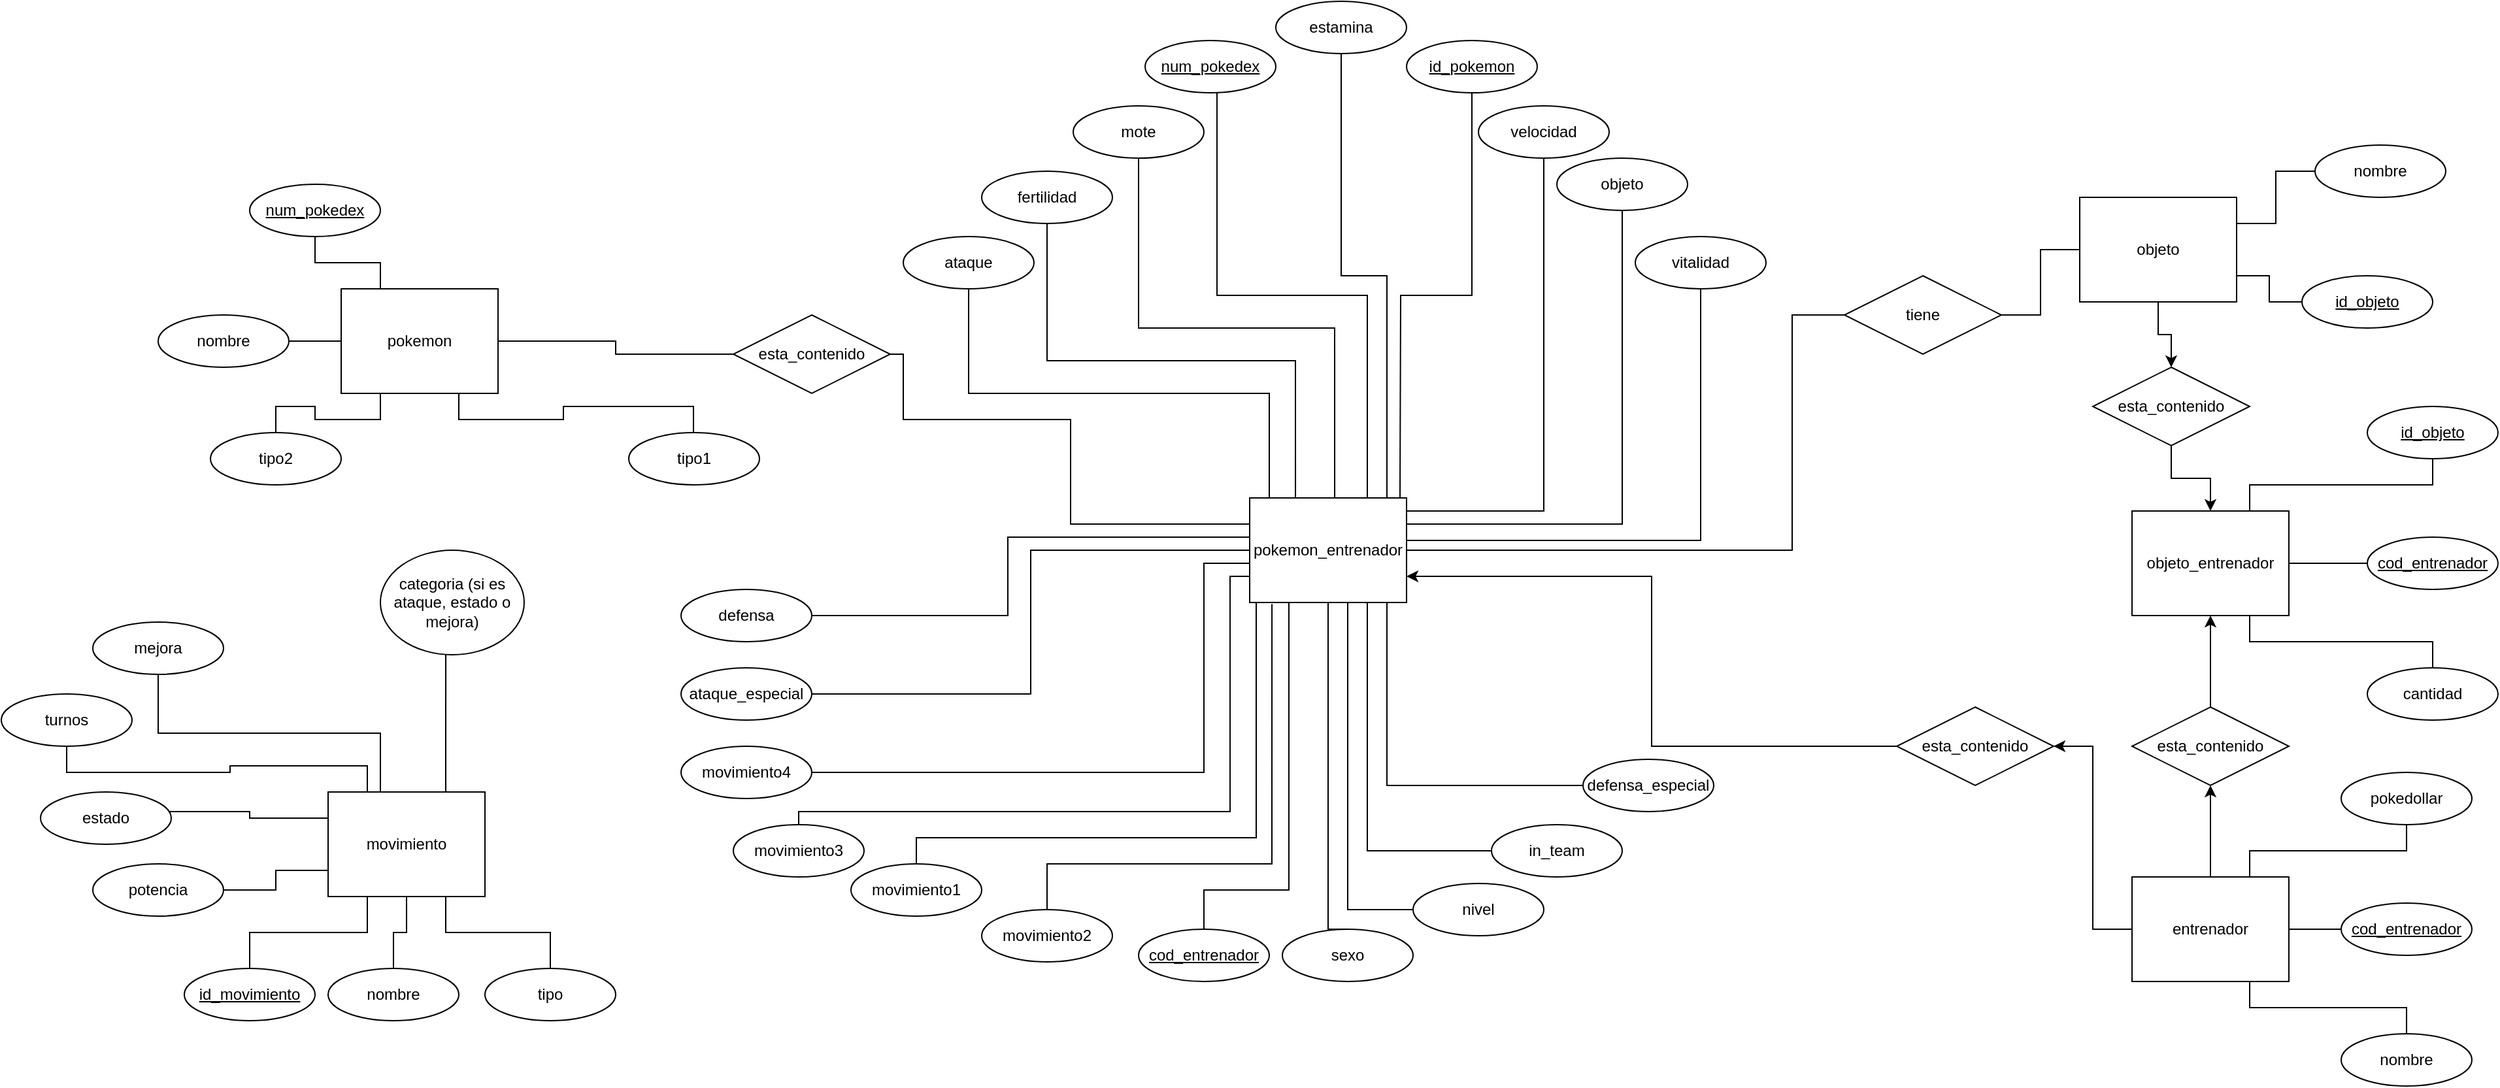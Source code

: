 <mxfile version="20.7.4" type="device"><diagram id="R2lEEEUBdFMjLlhIrx00" name="Page-1"><mxGraphModel dx="2893" dy="1905" grid="1" gridSize="10" guides="1" tooltips="1" connect="1" arrows="1" fold="1" page="1" pageScale="1" pageWidth="1100" pageHeight="850" math="0" shadow="0" extFonts="Permanent Marker^https://fonts.googleapis.com/css?family=Permanent+Marker"><root><mxCell id="0"/><mxCell id="1" parent="0"/><mxCell id="fIFWOGlqh_RArbtYlv_k-19" style="edgeStyle=orthogonalEdgeStyle;rounded=0;orthogonalLoop=1;jettySize=auto;html=1;exitX=0;exitY=0.5;exitDx=0;exitDy=0;entryX=0.7;entryY=0.5;entryDx=0;entryDy=0;entryPerimeter=0;" edge="1" parent="1" source="jiimYA44LF8Xv969hFRA-1" target="jiimYA44LF8Xv969hFRA-4"><mxGeometry relative="1" as="geometry"/></mxCell><mxCell id="fIFWOGlqh_RArbtYlv_k-20" style="edgeStyle=orthogonalEdgeStyle;rounded=0;orthogonalLoop=1;jettySize=auto;html=1;exitX=0.25;exitY=1;exitDx=0;exitDy=0;entryX=0.5;entryY=0.25;entryDx=0;entryDy=0;entryPerimeter=0;" edge="1" parent="1" source="jiimYA44LF8Xv969hFRA-1" target="jiimYA44LF8Xv969hFRA-23"><mxGeometry relative="1" as="geometry"/></mxCell><mxCell id="fIFWOGlqh_RArbtYlv_k-21" style="edgeStyle=orthogonalEdgeStyle;rounded=0;orthogonalLoop=1;jettySize=auto;html=1;exitX=0.75;exitY=1;exitDx=0;exitDy=0;entryX=0.495;entryY=0.5;entryDx=0;entryDy=0;entryPerimeter=0;" edge="1" parent="1" source="jiimYA44LF8Xv969hFRA-1" target="jiimYA44LF8Xv969hFRA-22"><mxGeometry relative="1" as="geometry"/></mxCell><mxCell id="fIFWOGlqh_RArbtYlv_k-22" style="edgeStyle=orthogonalEdgeStyle;rounded=0;orthogonalLoop=1;jettySize=auto;html=1;exitX=0.25;exitY=0;exitDx=0;exitDy=0;entryX=0.5;entryY=0.5;entryDx=0;entryDy=0;entryPerimeter=0;" edge="1" parent="1" source="jiimYA44LF8Xv969hFRA-1" target="jiimYA44LF8Xv969hFRA-3"><mxGeometry relative="1" as="geometry"/></mxCell><mxCell id="fIFWOGlqh_RArbtYlv_k-58" style="edgeStyle=orthogonalEdgeStyle;rounded=0;orthogonalLoop=1;jettySize=auto;html=1;exitX=1;exitY=0.5;exitDx=0;exitDy=0;entryX=0.667;entryY=0.5;entryDx=0;entryDy=0;entryPerimeter=0;" edge="1" parent="1" source="jiimYA44LF8Xv969hFRA-1" target="fIFWOGlqh_RArbtYlv_k-42"><mxGeometry relative="1" as="geometry"/></mxCell><mxCell id="jiimYA44LF8Xv969hFRA-1" value="pokemon" style="whiteSpace=wrap;html=1;align=center;" parent="1" vertex="1"><mxGeometry x="-170" y="150" width="120" height="80" as="geometry"/></mxCell><mxCell id="jiimYA44LF8Xv969hFRA-3" value="num_pokedex" style="ellipse;whiteSpace=wrap;html=1;align=center;fontStyle=4;" parent="1" vertex="1"><mxGeometry x="-240" y="70" width="100" height="40" as="geometry"/></mxCell><mxCell id="jiimYA44LF8Xv969hFRA-4" value="nombre" style="ellipse;whiteSpace=wrap;html=1;align=center;" parent="1" vertex="1"><mxGeometry x="-310" y="170" width="100" height="40" as="geometry"/></mxCell><mxCell id="fIFWOGlqh_RArbtYlv_k-67" style="edgeStyle=orthogonalEdgeStyle;rounded=0;orthogonalLoop=1;jettySize=auto;html=1;exitX=0.5;exitY=1;exitDx=0;exitDy=0;entryX=0.542;entryY=0.375;entryDx=0;entryDy=0;entryPerimeter=0;" edge="1" parent="1" source="jiimYA44LF8Xv969hFRA-5" target="Zgyo-7Ij2d3S2gE46RrT-1"><mxGeometry relative="1" as="geometry"/></mxCell><mxCell id="jiimYA44LF8Xv969hFRA-5" value="mote" style="ellipse;whiteSpace=wrap;html=1;align=center;" parent="1" vertex="1"><mxGeometry x="390" y="10" width="100" height="40" as="geometry"/></mxCell><mxCell id="fIFWOGlqh_RArbtYlv_k-75" style="edgeStyle=orthogonalEdgeStyle;rounded=0;orthogonalLoop=1;jettySize=auto;html=1;exitX=0;exitY=0.5;exitDx=0;exitDy=0;entryX=0.875;entryY=0.625;entryDx=0;entryDy=0;entryPerimeter=0;endArrow=none;endFill=0;" edge="1" parent="1" source="jiimYA44LF8Xv969hFRA-6" target="Zgyo-7Ij2d3S2gE46RrT-1"><mxGeometry relative="1" as="geometry"/></mxCell><mxCell id="jiimYA44LF8Xv969hFRA-6" value="defensa_especial" style="ellipse;whiteSpace=wrap;html=1;align=center;" parent="1" vertex="1"><mxGeometry x="780" y="510" width="100" height="40" as="geometry"/></mxCell><mxCell id="fIFWOGlqh_RArbtYlv_k-90" style="edgeStyle=orthogonalEdgeStyle;rounded=0;orthogonalLoop=1;jettySize=auto;html=1;exitX=1;exitY=0.5;exitDx=0;exitDy=0;entryX=0;entryY=0.5;entryDx=0;entryDy=0;endArrow=none;endFill=0;" edge="1" parent="1" source="jiimYA44LF8Xv969hFRA-7" target="Zgyo-7Ij2d3S2gE46RrT-1"><mxGeometry relative="1" as="geometry"/></mxCell><mxCell id="jiimYA44LF8Xv969hFRA-7" value="ataque_especial" style="ellipse;whiteSpace=wrap;html=1;align=center;" parent="1" vertex="1"><mxGeometry x="90" y="440" width="100" height="40" as="geometry"/></mxCell><mxCell id="fIFWOGlqh_RArbtYlv_k-64" style="edgeStyle=orthogonalEdgeStyle;rounded=0;orthogonalLoop=1;jettySize=auto;html=1;exitX=0.5;exitY=1;exitDx=0;exitDy=0;entryX=0.125;entryY=0.5;entryDx=0;entryDy=0;entryPerimeter=0;" edge="1" parent="1" source="jiimYA44LF8Xv969hFRA-8" target="Zgyo-7Ij2d3S2gE46RrT-1"><mxGeometry relative="1" as="geometry"/></mxCell><mxCell id="jiimYA44LF8Xv969hFRA-8" value="ataque" style="ellipse;whiteSpace=wrap;html=1;align=center;" parent="1" vertex="1"><mxGeometry x="260" y="110" width="100" height="40" as="geometry"/></mxCell><mxCell id="fIFWOGlqh_RArbtYlv_k-91" style="edgeStyle=orthogonalEdgeStyle;rounded=0;orthogonalLoop=1;jettySize=auto;html=1;exitX=1;exitY=0.5;exitDx=0;exitDy=0;entryX=0;entryY=0.25;entryDx=0;entryDy=0;endArrow=none;endFill=0;" edge="1" parent="1" source="jiimYA44LF8Xv969hFRA-9" target="Zgyo-7Ij2d3S2gE46RrT-1"><mxGeometry x="0.123" y="38" relative="1" as="geometry"><Array as="points"><mxPoint x="340" y="400"/><mxPoint x="340" y="340"/><mxPoint x="525" y="340"/></Array><mxPoint x="1" as="offset"/></mxGeometry></mxCell><mxCell id="jiimYA44LF8Xv969hFRA-9" value="defensa" style="ellipse;whiteSpace=wrap;html=1;align=center;" parent="1" vertex="1"><mxGeometry x="90" y="380" width="100" height="40" as="geometry"/></mxCell><mxCell id="fIFWOGlqh_RArbtYlv_k-74" style="edgeStyle=orthogonalEdgeStyle;rounded=0;orthogonalLoop=1;jettySize=auto;html=1;exitX=0.5;exitY=1;exitDx=0;exitDy=0;endArrow=none;endFill=0;entryX=0.996;entryY=0.406;entryDx=0;entryDy=0;entryPerimeter=0;" edge="1" parent="1" source="jiimYA44LF8Xv969hFRA-10" target="Zgyo-7Ij2d3S2gE46RrT-1"><mxGeometry relative="1" as="geometry"><mxPoint x="690" y="340" as="targetPoint"/></mxGeometry></mxCell><mxCell id="jiimYA44LF8Xv969hFRA-10" value="vitalidad" style="ellipse;whiteSpace=wrap;html=1;align=center;" parent="1" vertex="1"><mxGeometry x="820" y="110" width="100" height="40" as="geometry"/></mxCell><mxCell id="fIFWOGlqh_RArbtYlv_k-81" style="edgeStyle=orthogonalEdgeStyle;rounded=0;orthogonalLoop=1;jettySize=auto;html=1;exitX=0.5;exitY=0;exitDx=0;exitDy=0;entryX=0.5;entryY=1;entryDx=0;entryDy=0;endArrow=none;endFill=0;" edge="1" parent="1" source="jiimYA44LF8Xv969hFRA-12" target="Zgyo-7Ij2d3S2gE46RrT-1"><mxGeometry relative="1" as="geometry"><Array as="points"><mxPoint x="585" y="640"/></Array></mxGeometry></mxCell><mxCell id="jiimYA44LF8Xv969hFRA-12" value="sexo" style="ellipse;whiteSpace=wrap;html=1;align=center;" parent="1" vertex="1"><mxGeometry x="550" y="640" width="100" height="40" as="geometry"/></mxCell><mxCell id="fIFWOGlqh_RArbtYlv_k-66" style="edgeStyle=orthogonalEdgeStyle;rounded=0;orthogonalLoop=1;jettySize=auto;html=1;exitX=0.5;exitY=1;exitDx=0;exitDy=0;entryX=0.292;entryY=0.625;entryDx=0;entryDy=0;entryPerimeter=0;" edge="1" parent="1" source="jiimYA44LF8Xv969hFRA-13" target="Zgyo-7Ij2d3S2gE46RrT-1"><mxGeometry relative="1" as="geometry"/></mxCell><mxCell id="jiimYA44LF8Xv969hFRA-13" value="fertilidad" style="ellipse;whiteSpace=wrap;html=1;align=center;" parent="1" vertex="1"><mxGeometry x="320" y="60" width="100" height="40" as="geometry"/></mxCell><mxCell id="fIFWOGlqh_RArbtYlv_k-70" style="edgeStyle=orthogonalEdgeStyle;rounded=0;orthogonalLoop=1;jettySize=auto;html=1;exitX=0.5;exitY=1;exitDx=0;exitDy=0;entryX=0.875;entryY=0.625;entryDx=0;entryDy=0;entryPerimeter=0;" edge="1" parent="1" source="jiimYA44LF8Xv969hFRA-14" target="Zgyo-7Ij2d3S2gE46RrT-1"><mxGeometry relative="1" as="geometry"/></mxCell><mxCell id="jiimYA44LF8Xv969hFRA-14" value="estamina" style="ellipse;whiteSpace=wrap;html=1;align=center;" parent="1" vertex="1"><mxGeometry x="545" y="-70" width="100" height="40" as="geometry"/></mxCell><mxCell id="fIFWOGlqh_RArbtYlv_k-80" style="edgeStyle=orthogonalEdgeStyle;rounded=0;orthogonalLoop=1;jettySize=auto;html=1;exitX=0;exitY=0.5;exitDx=0;exitDy=0;entryX=0.625;entryY=1;entryDx=0;entryDy=0;entryPerimeter=0;endArrow=none;endFill=0;" edge="1" parent="1" source="jiimYA44LF8Xv969hFRA-15" target="Zgyo-7Ij2d3S2gE46RrT-1"><mxGeometry relative="1" as="geometry"/></mxCell><mxCell id="jiimYA44LF8Xv969hFRA-15" value="nivel" style="ellipse;whiteSpace=wrap;html=1;align=center;" parent="1" vertex="1"><mxGeometry x="650" y="605" width="100" height="40" as="geometry"/></mxCell><mxCell id="fIFWOGlqh_RArbtYlv_k-72" style="edgeStyle=orthogonalEdgeStyle;rounded=0;orthogonalLoop=1;jettySize=auto;html=1;exitX=0.5;exitY=1;exitDx=0;exitDy=0;endArrow=none;endFill=0;entryX=1;entryY=0.25;entryDx=0;entryDy=0;" edge="1" parent="1" source="jiimYA44LF8Xv969hFRA-17" target="Zgyo-7Ij2d3S2gE46RrT-1"><mxGeometry relative="1" as="geometry"><mxPoint x="670" y="340" as="targetPoint"/><Array as="points"><mxPoint x="750" y="320"/><mxPoint x="645" y="320"/></Array></mxGeometry></mxCell><mxCell id="jiimYA44LF8Xv969hFRA-17" value="velocidad" style="ellipse;whiteSpace=wrap;html=1;align=center;" parent="1" vertex="1"><mxGeometry x="700" y="10" width="100" height="40" as="geometry"/></mxCell><mxCell id="jiimYA44LF8Xv969hFRA-22" value="tipo1" style="ellipse;whiteSpace=wrap;html=1;align=center;" parent="1" vertex="1"><mxGeometry x="50" y="260" width="100" height="40" as="geometry"/></mxCell><mxCell id="jiimYA44LF8Xv969hFRA-23" value="tipo2" style="ellipse;whiteSpace=wrap;html=1;align=center;" parent="1" vertex="1"><mxGeometry x="-270" y="260" width="100" height="40" as="geometry"/></mxCell><mxCell id="fIFWOGlqh_RArbtYlv_k-55" style="edgeStyle=orthogonalEdgeStyle;rounded=0;orthogonalLoop=1;jettySize=auto;html=1;exitX=1;exitY=0.5;exitDx=0;exitDy=0;entryX=0.333;entryY=0.5;entryDx=0;entryDy=0;entryPerimeter=0;" edge="1" parent="1" source="Zgyo-7Ij2d3S2gE46RrT-1" target="fIFWOGlqh_RArbtYlv_k-54"><mxGeometry relative="1" as="geometry"><Array as="points"><mxPoint x="940" y="350"/><mxPoint x="940" y="170"/></Array></mxGeometry></mxCell><mxCell id="fIFWOGlqh_RArbtYlv_k-69" style="edgeStyle=orthogonalEdgeStyle;rounded=0;orthogonalLoop=1;jettySize=auto;html=1;exitX=0.75;exitY=0;exitDx=0;exitDy=0;entryX=0.55;entryY=0.5;entryDx=0;entryDy=0;entryPerimeter=0;" edge="1" parent="1" source="Zgyo-7Ij2d3S2gE46RrT-1" target="fIFWOGlqh_RArbtYlv_k-7"><mxGeometry relative="1" as="geometry"/></mxCell><mxCell id="fIFWOGlqh_RArbtYlv_k-79" style="edgeStyle=orthogonalEdgeStyle;rounded=0;orthogonalLoop=1;jettySize=auto;html=1;exitX=0.75;exitY=1;exitDx=0;exitDy=0;entryX=0;entryY=0.5;entryDx=0;entryDy=0;endArrow=none;endFill=0;" edge="1" parent="1" source="Zgyo-7Ij2d3S2gE46RrT-1" target="Zgyo-7Ij2d3S2gE46RrT-8"><mxGeometry relative="1" as="geometry"/></mxCell><mxCell id="Zgyo-7Ij2d3S2gE46RrT-1" value="pokemon_entrenador" style="whiteSpace=wrap;html=1;align=center;" parent="1" vertex="1"><mxGeometry x="525" y="310" width="120" height="80" as="geometry"/></mxCell><mxCell id="fIFWOGlqh_RArbtYlv_k-25" style="edgeStyle=orthogonalEdgeStyle;rounded=0;orthogonalLoop=1;jettySize=auto;html=1;exitX=0;exitY=0.25;exitDx=0;exitDy=0;entryX=0.5;entryY=0.375;entryDx=0;entryDy=0;entryPerimeter=0;" edge="1" parent="1" source="Zgyo-7Ij2d3S2gE46RrT-4" target="fIFWOGlqh_RArbtYlv_k-2"><mxGeometry relative="1" as="geometry"/></mxCell><mxCell id="fIFWOGlqh_RArbtYlv_k-26" style="edgeStyle=orthogonalEdgeStyle;rounded=0;orthogonalLoop=1;jettySize=auto;html=1;exitX=0;exitY=0.75;exitDx=0;exitDy=0;entryX=0.7;entryY=0.5;entryDx=0;entryDy=0;entryPerimeter=0;" edge="1" parent="1" source="Zgyo-7Ij2d3S2gE46RrT-4" target="fIFWOGlqh_RArbtYlv_k-1"><mxGeometry relative="1" as="geometry"/></mxCell><mxCell id="fIFWOGlqh_RArbtYlv_k-27" style="edgeStyle=orthogonalEdgeStyle;rounded=0;orthogonalLoop=1;jettySize=auto;html=1;exitX=0.25;exitY=1;exitDx=0;exitDy=0;entryX=0.5;entryY=0.5;entryDx=0;entryDy=0;entryPerimeter=0;" edge="1" parent="1" source="Zgyo-7Ij2d3S2gE46RrT-4" target="Zgyo-7Ij2d3S2gE46RrT-13"><mxGeometry relative="1" as="geometry"/></mxCell><mxCell id="fIFWOGlqh_RArbtYlv_k-28" style="edgeStyle=orthogonalEdgeStyle;rounded=0;orthogonalLoop=1;jettySize=auto;html=1;exitX=0.5;exitY=1;exitDx=0;exitDy=0;entryX=0.5;entryY=0.5;entryDx=0;entryDy=0;entryPerimeter=0;" edge="1" parent="1" source="Zgyo-7Ij2d3S2gE46RrT-4" target="Zgyo-7Ij2d3S2gE46RrT-14"><mxGeometry relative="1" as="geometry"/></mxCell><mxCell id="fIFWOGlqh_RArbtYlv_k-29" style="edgeStyle=orthogonalEdgeStyle;rounded=0;orthogonalLoop=1;jettySize=auto;html=1;exitX=0.75;exitY=1;exitDx=0;exitDy=0;entryX=0.5;entryY=0.5;entryDx=0;entryDy=0;entryPerimeter=0;" edge="1" parent="1" source="Zgyo-7Ij2d3S2gE46RrT-4" target="Zgyo-7Ij2d3S2gE46RrT-15"><mxGeometry relative="1" as="geometry"/></mxCell><mxCell id="fIFWOGlqh_RArbtYlv_k-30" style="edgeStyle=orthogonalEdgeStyle;rounded=0;orthogonalLoop=1;jettySize=auto;html=1;exitX=0.75;exitY=0;exitDx=0;exitDy=0;entryX=0.455;entryY=0.625;entryDx=0;entryDy=0;entryPerimeter=0;" edge="1" parent="1" source="Zgyo-7Ij2d3S2gE46RrT-4" target="Zgyo-7Ij2d3S2gE46RrT-16"><mxGeometry relative="1" as="geometry"/></mxCell><mxCell id="fIFWOGlqh_RArbtYlv_k-31" style="edgeStyle=orthogonalEdgeStyle;rounded=0;orthogonalLoop=1;jettySize=auto;html=1;exitX=0.5;exitY=0;exitDx=0;exitDy=0;entryX=0.5;entryY=0.625;entryDx=0;entryDy=0;entryPerimeter=0;" edge="1" parent="1" source="Zgyo-7Ij2d3S2gE46RrT-4" target="fIFWOGlqh_RArbtYlv_k-4"><mxGeometry relative="1" as="geometry"><Array as="points"><mxPoint x="-140" y="535"/><mxPoint x="-140" y="490"/><mxPoint x="-310" y="490"/></Array></mxGeometry></mxCell><mxCell id="fIFWOGlqh_RArbtYlv_k-32" style="edgeStyle=orthogonalEdgeStyle;rounded=0;orthogonalLoop=1;jettySize=auto;html=1;exitX=0.25;exitY=0;exitDx=0;exitDy=0;entryX=0.5;entryY=0.5;entryDx=0;entryDy=0;entryPerimeter=0;" edge="1" parent="1" source="Zgyo-7Ij2d3S2gE46RrT-4" target="fIFWOGlqh_RArbtYlv_k-3"><mxGeometry relative="1" as="geometry"/></mxCell><mxCell id="Zgyo-7Ij2d3S2gE46RrT-4" value="movimiento" style="whiteSpace=wrap;html=1;align=center;" parent="1" vertex="1"><mxGeometry x="-180" y="535" width="120" height="80" as="geometry"/></mxCell><mxCell id="fIFWOGlqh_RArbtYlv_k-36" style="edgeStyle=orthogonalEdgeStyle;rounded=0;orthogonalLoop=1;jettySize=auto;html=1;exitX=1;exitY=0.75;exitDx=0;exitDy=0;entryX=0.3;entryY=0.5;entryDx=0;entryDy=0;entryPerimeter=0;" edge="1" parent="1" source="Zgyo-7Ij2d3S2gE46RrT-5" target="fIFWOGlqh_RArbtYlv_k-10"><mxGeometry relative="1" as="geometry"/></mxCell><mxCell id="fIFWOGlqh_RArbtYlv_k-37" style="edgeStyle=orthogonalEdgeStyle;rounded=0;orthogonalLoop=1;jettySize=auto;html=1;exitX=1;exitY=0.25;exitDx=0;exitDy=0;entryX=0.4;entryY=0.5;entryDx=0;entryDy=0;entryPerimeter=0;" edge="1" parent="1" source="Zgyo-7Ij2d3S2gE46RrT-5" target="fIFWOGlqh_RArbtYlv_k-9"><mxGeometry relative="1" as="geometry"/></mxCell><mxCell id="fIFWOGlqh_RArbtYlv_k-50" style="edgeStyle=orthogonalEdgeStyle;rounded=0;orthogonalLoop=1;jettySize=auto;html=1;exitX=0.5;exitY=1;exitDx=0;exitDy=0;" edge="1" parent="1" source="Zgyo-7Ij2d3S2gE46RrT-5" target="fIFWOGlqh_RArbtYlv_k-44"><mxGeometry relative="1" as="geometry"/></mxCell><mxCell id="fIFWOGlqh_RArbtYlv_k-57" style="edgeStyle=orthogonalEdgeStyle;rounded=0;orthogonalLoop=1;jettySize=auto;html=1;exitX=0;exitY=0.5;exitDx=0;exitDy=0;entryX=0.5;entryY=0.5;entryDx=0;entryDy=0;entryPerimeter=0;" edge="1" parent="1" source="Zgyo-7Ij2d3S2gE46RrT-5" target="fIFWOGlqh_RArbtYlv_k-54"><mxGeometry relative="1" as="geometry"/></mxCell><mxCell id="Zgyo-7Ij2d3S2gE46RrT-5" value="objeto" style="whiteSpace=wrap;html=1;align=center;" parent="1" vertex="1"><mxGeometry x="1160" y="80" width="120" height="80" as="geometry"/></mxCell><mxCell id="fIFWOGlqh_RArbtYlv_k-33" style="edgeStyle=orthogonalEdgeStyle;rounded=0;orthogonalLoop=1;jettySize=auto;html=1;exitX=0.75;exitY=1;exitDx=0;exitDy=0;entryX=0.5;entryY=0.75;entryDx=0;entryDy=0;entryPerimeter=0;" edge="1" parent="1" source="Zgyo-7Ij2d3S2gE46RrT-6" target="Zgyo-7Ij2d3S2gE46RrT-9"><mxGeometry relative="1" as="geometry"/></mxCell><mxCell id="fIFWOGlqh_RArbtYlv_k-34" style="edgeStyle=orthogonalEdgeStyle;rounded=0;orthogonalLoop=1;jettySize=auto;html=1;exitX=1;exitY=0.5;exitDx=0;exitDy=0;entryX=0.5;entryY=0.5;entryDx=0;entryDy=0;entryPerimeter=0;" edge="1" parent="1" source="Zgyo-7Ij2d3S2gE46RrT-6" target="Zgyo-7Ij2d3S2gE46RrT-10"><mxGeometry relative="1" as="geometry"/></mxCell><mxCell id="fIFWOGlqh_RArbtYlv_k-35" style="edgeStyle=orthogonalEdgeStyle;rounded=0;orthogonalLoop=1;jettySize=auto;html=1;exitX=0.75;exitY=0;exitDx=0;exitDy=0;entryX=0.5;entryY=0.625;entryDx=0;entryDy=0;entryPerimeter=0;" edge="1" parent="1" source="Zgyo-7Ij2d3S2gE46RrT-6" target="Zgyo-7Ij2d3S2gE46RrT-11"><mxGeometry relative="1" as="geometry"/></mxCell><mxCell id="fIFWOGlqh_RArbtYlv_k-46" style="edgeStyle=orthogonalEdgeStyle;rounded=0;orthogonalLoop=1;jettySize=auto;html=1;exitX=0.5;exitY=0;exitDx=0;exitDy=0;" edge="1" parent="1" source="Zgyo-7Ij2d3S2gE46RrT-6" target="fIFWOGlqh_RArbtYlv_k-43"><mxGeometry relative="1" as="geometry"/></mxCell><mxCell id="fIFWOGlqh_RArbtYlv_k-61" style="edgeStyle=orthogonalEdgeStyle;rounded=0;orthogonalLoop=1;jettySize=auto;html=1;exitX=0;exitY=0.5;exitDx=0;exitDy=0;entryX=1;entryY=0.5;entryDx=0;entryDy=0;" edge="1" parent="1" source="Zgyo-7Ij2d3S2gE46RrT-6" target="fIFWOGlqh_RArbtYlv_k-60"><mxGeometry relative="1" as="geometry"/></mxCell><mxCell id="Zgyo-7Ij2d3S2gE46RrT-6" value="entrenador" style="whiteSpace=wrap;html=1;align=center;" parent="1" vertex="1"><mxGeometry x="1200" y="600" width="120" height="80" as="geometry"/></mxCell><mxCell id="Zgyo-7Ij2d3S2gE46RrT-8" value="in_team" style="ellipse;whiteSpace=wrap;html=1;align=center;" parent="1" vertex="1"><mxGeometry x="710" y="560" width="100" height="40" as="geometry"/></mxCell><mxCell id="Zgyo-7Ij2d3S2gE46RrT-9" value="nombre" style="ellipse;whiteSpace=wrap;html=1;align=center;" parent="1" vertex="1"><mxGeometry x="1360" y="720" width="100" height="40" as="geometry"/></mxCell><mxCell id="Zgyo-7Ij2d3S2gE46RrT-10" value="cod_entrenador" style="ellipse;whiteSpace=wrap;html=1;align=center;fontStyle=4;" parent="1" vertex="1"><mxGeometry x="1360" y="620" width="100" height="40" as="geometry"/></mxCell><mxCell id="Zgyo-7Ij2d3S2gE46RrT-11" value="pokedollar" style="ellipse;whiteSpace=wrap;html=1;align=center;" parent="1" vertex="1"><mxGeometry x="1360" y="520" width="100" height="40" as="geometry"/></mxCell><mxCell id="fIFWOGlqh_RArbtYlv_k-38" style="edgeStyle=orthogonalEdgeStyle;rounded=0;orthogonalLoop=1;jettySize=auto;html=1;exitX=0.75;exitY=0;exitDx=0;exitDy=0;entryX=0.5;entryY=0.5;entryDx=0;entryDy=0;entryPerimeter=0;" edge="1" parent="1" source="Zgyo-7Ij2d3S2gE46RrT-12" target="fIFWOGlqh_RArbtYlv_k-11"><mxGeometry relative="1" as="geometry"/></mxCell><mxCell id="fIFWOGlqh_RArbtYlv_k-39" style="edgeStyle=orthogonalEdgeStyle;rounded=0;orthogonalLoop=1;jettySize=auto;html=1;exitX=1;exitY=0.5;exitDx=0;exitDy=0;entryX=0.4;entryY=0.5;entryDx=0;entryDy=0;entryPerimeter=0;" edge="1" parent="1" source="Zgyo-7Ij2d3S2gE46RrT-12" target="fIFWOGlqh_RArbtYlv_k-12"><mxGeometry relative="1" as="geometry"/></mxCell><mxCell id="fIFWOGlqh_RArbtYlv_k-41" style="edgeStyle=orthogonalEdgeStyle;rounded=0;orthogonalLoop=1;jettySize=auto;html=1;exitX=0.75;exitY=1;exitDx=0;exitDy=0;entryX=0.5;entryY=0.5;entryDx=0;entryDy=0;entryPerimeter=0;" edge="1" parent="1" source="Zgyo-7Ij2d3S2gE46RrT-12" target="fIFWOGlqh_RArbtYlv_k-13"><mxGeometry relative="1" as="geometry"/></mxCell><mxCell id="Zgyo-7Ij2d3S2gE46RrT-12" value="objeto_entrenador" style="whiteSpace=wrap;html=1;align=center;" parent="1" vertex="1"><mxGeometry x="1200" y="320" width="120" height="80" as="geometry"/></mxCell><mxCell id="Zgyo-7Ij2d3S2gE46RrT-13" value="id_movimiento" style="ellipse;whiteSpace=wrap;html=1;align=center;fontStyle=4;" parent="1" vertex="1"><mxGeometry x="-290" y="670" width="100" height="40" as="geometry"/></mxCell><mxCell id="Zgyo-7Ij2d3S2gE46RrT-14" value="nombre" style="ellipse;whiteSpace=wrap;html=1;align=center;" parent="1" vertex="1"><mxGeometry x="-180" y="670" width="100" height="40" as="geometry"/></mxCell><mxCell id="Zgyo-7Ij2d3S2gE46RrT-15" value="tipo" style="ellipse;whiteSpace=wrap;html=1;align=center;" parent="1" vertex="1"><mxGeometry x="-60" y="670" width="100" height="40" as="geometry"/></mxCell><mxCell id="Zgyo-7Ij2d3S2gE46RrT-16" value="categoria (si es ataque, estado o mejora)" style="ellipse;whiteSpace=wrap;html=1;align=center;" parent="1" vertex="1"><mxGeometry x="-140" y="350" width="110" height="80" as="geometry"/></mxCell><mxCell id="fIFWOGlqh_RArbtYlv_k-1" value="potencia" style="ellipse;whiteSpace=wrap;html=1;align=center;" vertex="1" parent="1"><mxGeometry x="-360" y="590" width="100" height="40" as="geometry"/></mxCell><mxCell id="fIFWOGlqh_RArbtYlv_k-2" value="estado" style="ellipse;whiteSpace=wrap;html=1;align=center;" vertex="1" parent="1"><mxGeometry x="-400" y="535" width="100" height="40" as="geometry"/></mxCell><mxCell id="fIFWOGlqh_RArbtYlv_k-3" value="turnos" style="ellipse;whiteSpace=wrap;html=1;align=center;" vertex="1" parent="1"><mxGeometry x="-430" y="460" width="100" height="40" as="geometry"/></mxCell><mxCell id="fIFWOGlqh_RArbtYlv_k-4" value="mejora" style="ellipse;whiteSpace=wrap;html=1;align=center;" vertex="1" parent="1"><mxGeometry x="-360" y="405" width="100" height="40" as="geometry"/></mxCell><mxCell id="fIFWOGlqh_RArbtYlv_k-73" style="edgeStyle=orthogonalEdgeStyle;rounded=0;orthogonalLoop=1;jettySize=auto;html=1;exitX=0.5;exitY=1;exitDx=0;exitDy=0;endArrow=none;endFill=0;entryX=1;entryY=0.25;entryDx=0;entryDy=0;" edge="1" parent="1" source="fIFWOGlqh_RArbtYlv_k-5" target="Zgyo-7Ij2d3S2gE46RrT-1"><mxGeometry relative="1" as="geometry"><mxPoint x="680" y="340" as="targetPoint"/><Array as="points"><mxPoint x="810" y="90"/><mxPoint x="810" y="330"/></Array></mxGeometry></mxCell><mxCell id="fIFWOGlqh_RArbtYlv_k-5" value="objeto" style="ellipse;whiteSpace=wrap;html=1;align=center;" vertex="1" parent="1"><mxGeometry x="760" y="50" width="100" height="40" as="geometry"/></mxCell><mxCell id="fIFWOGlqh_RArbtYlv_k-82" style="edgeStyle=orthogonalEdgeStyle;rounded=0;orthogonalLoop=1;jettySize=auto;html=1;exitX=0.5;exitY=0;exitDx=0;exitDy=0;entryX=0.25;entryY=1;entryDx=0;entryDy=0;endArrow=none;endFill=0;" edge="1" parent="1" source="fIFWOGlqh_RArbtYlv_k-6" target="Zgyo-7Ij2d3S2gE46RrT-1"><mxGeometry relative="1" as="geometry"><Array as="points"><mxPoint x="490" y="610"/><mxPoint x="555" y="610"/></Array></mxGeometry></mxCell><mxCell id="fIFWOGlqh_RArbtYlv_k-6" value="cod_entrenador" style="ellipse;whiteSpace=wrap;html=1;align=center;fontStyle=4;" vertex="1" parent="1"><mxGeometry x="440" y="640" width="100" height="40" as="geometry"/></mxCell><mxCell id="fIFWOGlqh_RArbtYlv_k-7" value="num_pokedex" style="ellipse;whiteSpace=wrap;html=1;align=center;fontStyle=4;" vertex="1" parent="1"><mxGeometry x="445" y="-40" width="100" height="40" as="geometry"/></mxCell><mxCell id="fIFWOGlqh_RArbtYlv_k-71" style="edgeStyle=orthogonalEdgeStyle;rounded=0;orthogonalLoop=1;jettySize=auto;html=1;exitX=0.5;exitY=1;exitDx=0;exitDy=0;endArrow=none;endFill=0;" edge="1" parent="1" source="fIFWOGlqh_RArbtYlv_k-8"><mxGeometry relative="1" as="geometry"><mxPoint x="640" y="310" as="targetPoint"/></mxGeometry></mxCell><mxCell id="fIFWOGlqh_RArbtYlv_k-8" value="id_pokemon" style="ellipse;whiteSpace=wrap;html=1;align=center;fontStyle=4;" vertex="1" parent="1"><mxGeometry x="645" y="-40" width="100" height="40" as="geometry"/></mxCell><mxCell id="fIFWOGlqh_RArbtYlv_k-9" value="nombre" style="ellipse;whiteSpace=wrap;html=1;align=center;" vertex="1" parent="1"><mxGeometry x="1340" y="40" width="100" height="40" as="geometry"/></mxCell><mxCell id="fIFWOGlqh_RArbtYlv_k-10" value="id_objeto" style="ellipse;whiteSpace=wrap;html=1;align=center;fontStyle=4;" vertex="1" parent="1"><mxGeometry x="1330" y="140" width="100" height="40" as="geometry"/></mxCell><mxCell id="fIFWOGlqh_RArbtYlv_k-11" value="id_objeto" style="ellipse;whiteSpace=wrap;html=1;align=center;fontStyle=4;" vertex="1" parent="1"><mxGeometry x="1380" y="240" width="100" height="40" as="geometry"/></mxCell><mxCell id="fIFWOGlqh_RArbtYlv_k-12" value="cod_entrenador" style="ellipse;whiteSpace=wrap;html=1;align=center;fontStyle=4;" vertex="1" parent="1"><mxGeometry x="1380" y="340" width="100" height="40" as="geometry"/></mxCell><mxCell id="fIFWOGlqh_RArbtYlv_k-13" value="cantidad" style="ellipse;whiteSpace=wrap;html=1;align=center;" vertex="1" parent="1"><mxGeometry x="1380" y="440" width="100" height="40" as="geometry"/></mxCell><mxCell id="fIFWOGlqh_RArbtYlv_k-86" style="edgeStyle=orthogonalEdgeStyle;rounded=0;orthogonalLoop=1;jettySize=auto;html=1;endArrow=none;endFill=0;" edge="1" parent="1"><mxGeometry relative="1" as="geometry"><mxPoint x="270" y="580" as="sourcePoint"/><mxPoint x="530" y="390" as="targetPoint"/><Array as="points"><mxPoint x="270" y="596"/><mxPoint x="270" y="570"/><mxPoint x="530" y="570"/></Array></mxGeometry></mxCell><mxCell id="fIFWOGlqh_RArbtYlv_k-14" value="movimiento1" style="ellipse;whiteSpace=wrap;html=1;align=center;" vertex="1" parent="1"><mxGeometry x="220" y="590" width="100" height="40" as="geometry"/></mxCell><mxCell id="fIFWOGlqh_RArbtYlv_k-85" style="edgeStyle=orthogonalEdgeStyle;rounded=0;orthogonalLoop=1;jettySize=auto;html=1;exitX=0.5;exitY=0;exitDx=0;exitDy=0;entryX=0.142;entryY=1.016;entryDx=0;entryDy=0;entryPerimeter=0;endArrow=none;endFill=0;" edge="1" parent="1" source="fIFWOGlqh_RArbtYlv_k-15" target="Zgyo-7Ij2d3S2gE46RrT-1"><mxGeometry relative="1" as="geometry"><Array as="points"><mxPoint x="370" y="590"/><mxPoint x="542" y="590"/></Array></mxGeometry></mxCell><mxCell id="fIFWOGlqh_RArbtYlv_k-15" value="movimiento2" style="ellipse;whiteSpace=wrap;html=1;align=center;" vertex="1" parent="1"><mxGeometry x="320" y="625" width="100" height="40" as="geometry"/></mxCell><mxCell id="fIFWOGlqh_RArbtYlv_k-87" style="edgeStyle=orthogonalEdgeStyle;rounded=0;orthogonalLoop=1;jettySize=auto;html=1;exitX=0.5;exitY=0;exitDx=0;exitDy=0;entryX=0;entryY=0.75;entryDx=0;entryDy=0;endArrow=none;endFill=0;" edge="1" parent="1" source="fIFWOGlqh_RArbtYlv_k-16" target="Zgyo-7Ij2d3S2gE46RrT-1"><mxGeometry relative="1" as="geometry"><Array as="points"><mxPoint x="180" y="550"/><mxPoint x="510" y="550"/><mxPoint x="510" y="370"/></Array></mxGeometry></mxCell><mxCell id="fIFWOGlqh_RArbtYlv_k-16" value="movimiento3" style="ellipse;whiteSpace=wrap;html=1;align=center;" vertex="1" parent="1"><mxGeometry x="130" y="560" width="100" height="40" as="geometry"/></mxCell><mxCell id="fIFWOGlqh_RArbtYlv_k-88" style="edgeStyle=orthogonalEdgeStyle;rounded=0;orthogonalLoop=1;jettySize=auto;html=1;exitX=1;exitY=0.5;exitDx=0;exitDy=0;entryX=0;entryY=0.5;entryDx=0;entryDy=0;endArrow=none;endFill=0;" edge="1" parent="1" source="fIFWOGlqh_RArbtYlv_k-17" target="Zgyo-7Ij2d3S2gE46RrT-1"><mxGeometry relative="1" as="geometry"><Array as="points"><mxPoint x="490" y="520"/><mxPoint x="490" y="360"/><mxPoint x="525" y="360"/></Array></mxGeometry></mxCell><mxCell id="fIFWOGlqh_RArbtYlv_k-17" value="movimiento4" style="ellipse;whiteSpace=wrap;html=1;align=center;" vertex="1" parent="1"><mxGeometry x="90" y="500" width="100" height="40" as="geometry"/></mxCell><mxCell id="fIFWOGlqh_RArbtYlv_k-89" style="edgeStyle=orthogonalEdgeStyle;rounded=0;orthogonalLoop=1;jettySize=auto;html=1;exitX=1;exitY=0.5;exitDx=0;exitDy=0;entryX=0;entryY=0.25;entryDx=0;entryDy=0;endArrow=none;endFill=0;" edge="1" parent="1" source="fIFWOGlqh_RArbtYlv_k-42" target="Zgyo-7Ij2d3S2gE46RrT-1"><mxGeometry relative="1" as="geometry"><Array as="points"><mxPoint x="260" y="200"/><mxPoint x="260" y="250"/><mxPoint x="388" y="250"/><mxPoint x="388" y="330"/></Array></mxGeometry></mxCell><mxCell id="fIFWOGlqh_RArbtYlv_k-42" value="esta_contenido" style="shape=rhombus;perimeter=rhombusPerimeter;whiteSpace=wrap;html=1;align=center;" vertex="1" parent="1"><mxGeometry x="130" y="170" width="120" height="60" as="geometry"/></mxCell><mxCell id="fIFWOGlqh_RArbtYlv_k-45" style="edgeStyle=orthogonalEdgeStyle;rounded=0;orthogonalLoop=1;jettySize=auto;html=1;exitX=0.5;exitY=0;exitDx=0;exitDy=0;" edge="1" parent="1" source="fIFWOGlqh_RArbtYlv_k-43" target="Zgyo-7Ij2d3S2gE46RrT-12"><mxGeometry relative="1" as="geometry"/></mxCell><mxCell id="fIFWOGlqh_RArbtYlv_k-43" value="esta_contenido" style="shape=rhombus;perimeter=rhombusPerimeter;whiteSpace=wrap;html=1;align=center;" vertex="1" parent="1"><mxGeometry x="1200" y="470" width="120" height="60" as="geometry"/></mxCell><mxCell id="fIFWOGlqh_RArbtYlv_k-49" style="edgeStyle=orthogonalEdgeStyle;rounded=0;orthogonalLoop=1;jettySize=auto;html=1;exitX=0.5;exitY=1;exitDx=0;exitDy=0;" edge="1" parent="1" source="fIFWOGlqh_RArbtYlv_k-44" target="Zgyo-7Ij2d3S2gE46RrT-12"><mxGeometry relative="1" as="geometry"/></mxCell><mxCell id="fIFWOGlqh_RArbtYlv_k-44" value="esta_contenido" style="shape=rhombus;perimeter=rhombusPerimeter;whiteSpace=wrap;html=1;align=center;" vertex="1" parent="1"><mxGeometry x="1170" y="210" width="120" height="60" as="geometry"/></mxCell><mxCell id="fIFWOGlqh_RArbtYlv_k-54" value="tiene" style="shape=rhombus;perimeter=rhombusPerimeter;whiteSpace=wrap;html=1;align=center;" vertex="1" parent="1"><mxGeometry x="980" y="140" width="120" height="60" as="geometry"/></mxCell><mxCell id="fIFWOGlqh_RArbtYlv_k-62" style="edgeStyle=orthogonalEdgeStyle;rounded=0;orthogonalLoop=1;jettySize=auto;html=1;exitX=0;exitY=0.5;exitDx=0;exitDy=0;entryX=1;entryY=0.75;entryDx=0;entryDy=0;" edge="1" parent="1" source="fIFWOGlqh_RArbtYlv_k-60" target="Zgyo-7Ij2d3S2gE46RrT-1"><mxGeometry relative="1" as="geometry"/></mxCell><mxCell id="fIFWOGlqh_RArbtYlv_k-60" value="esta_contenido" style="shape=rhombus;perimeter=rhombusPerimeter;whiteSpace=wrap;html=1;align=center;" vertex="1" parent="1"><mxGeometry x="1020" y="470" width="120" height="60" as="geometry"/></mxCell></root></mxGraphModel></diagram></mxfile>